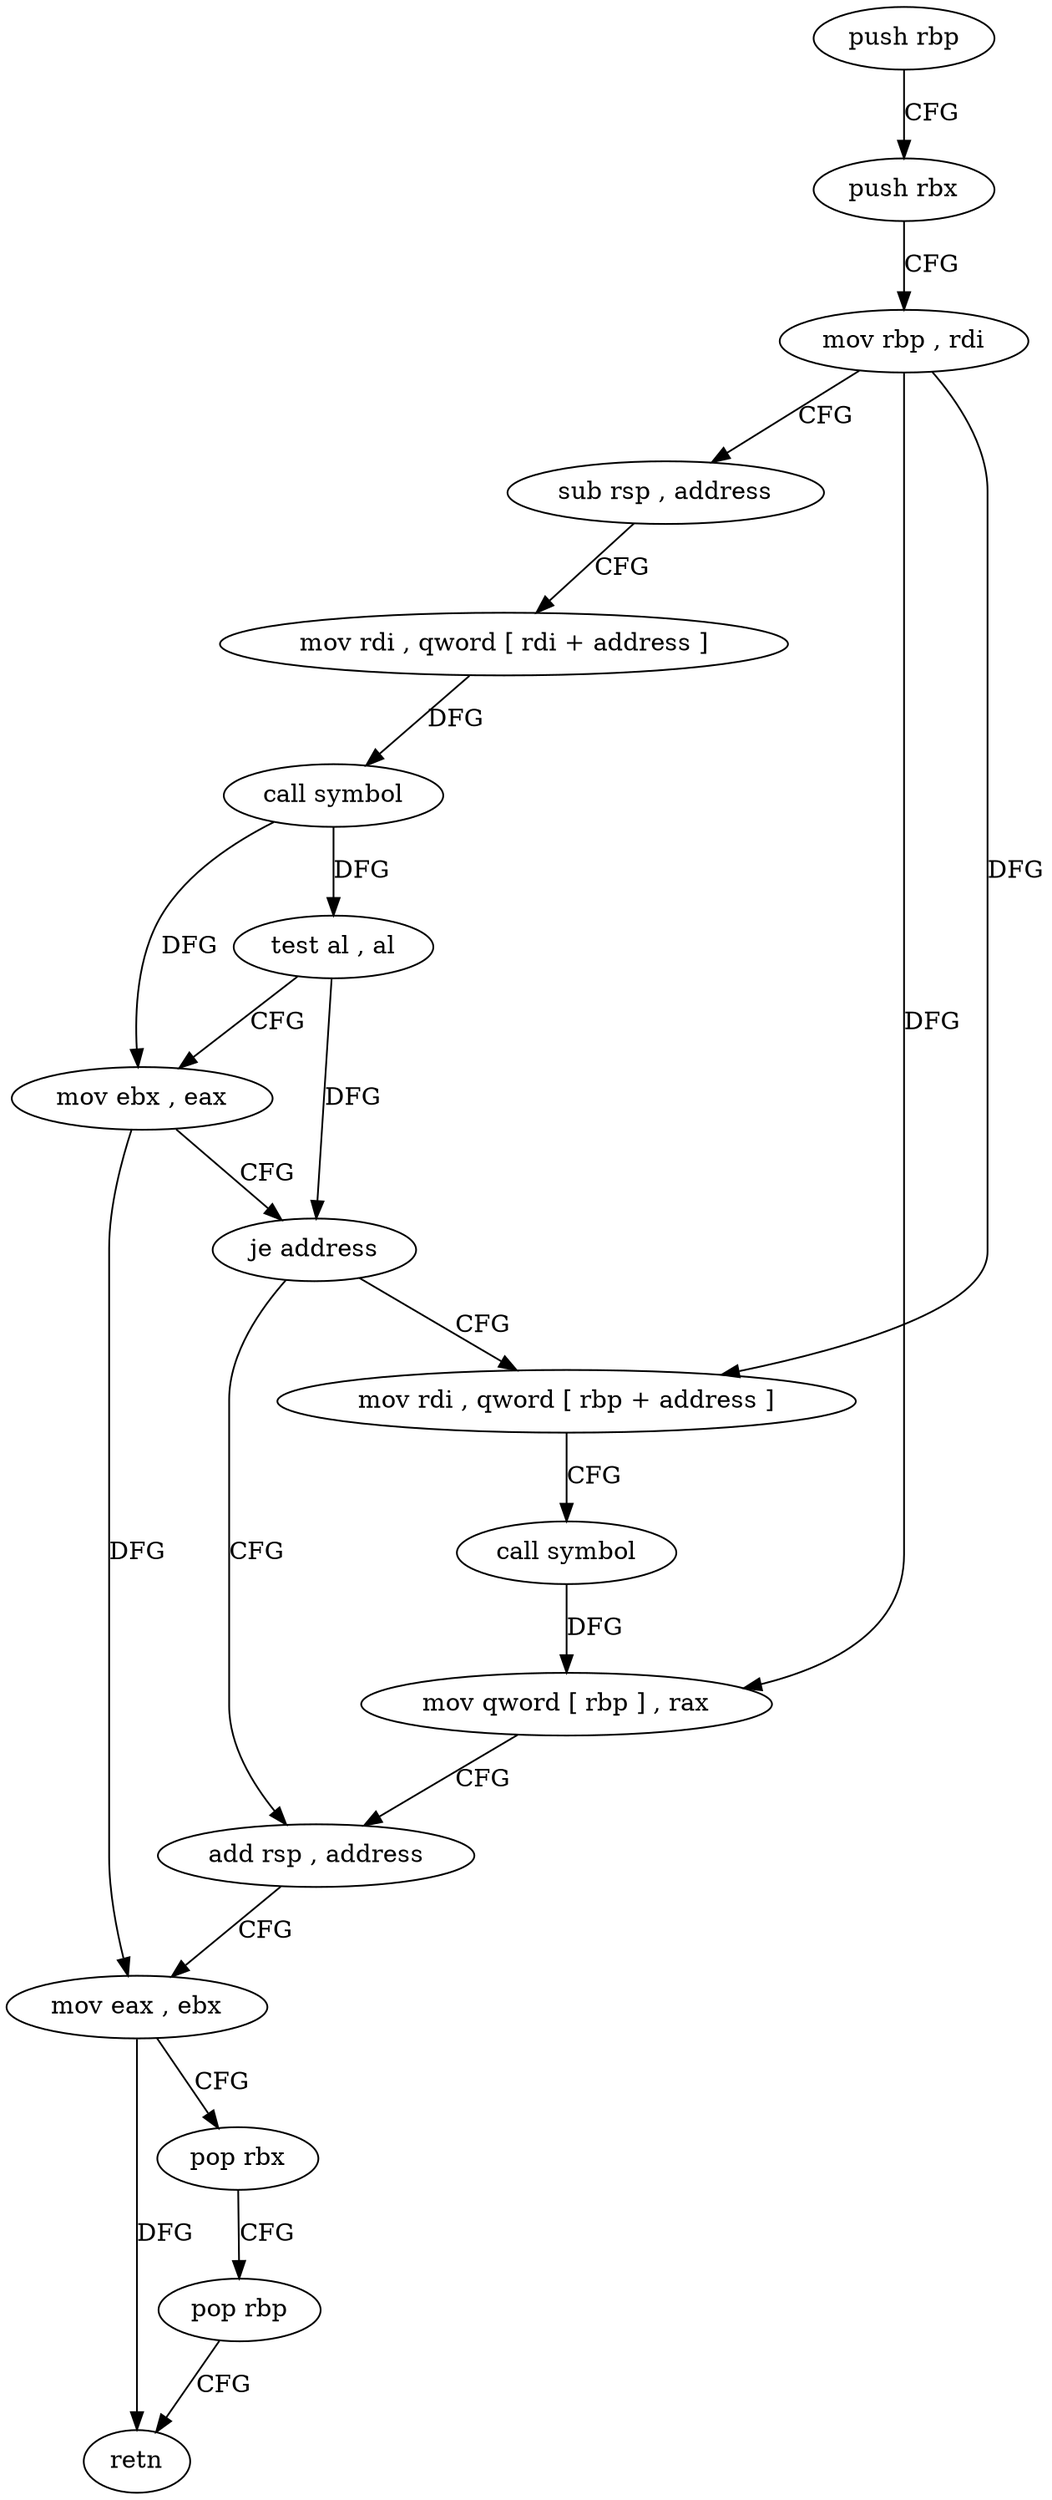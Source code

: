 digraph "func" {
"142576" [label = "push rbp" ]
"142577" [label = "push rbx" ]
"142578" [label = "mov rbp , rdi" ]
"142581" [label = "sub rsp , address" ]
"142585" [label = "mov rdi , qword [ rdi + address ]" ]
"142589" [label = "call symbol" ]
"142594" [label = "test al , al" ]
"142596" [label = "mov ebx , eax" ]
"142598" [label = "je address" ]
"142613" [label = "add rsp , address" ]
"142600" [label = "mov rdi , qword [ rbp + address ]" ]
"142617" [label = "mov eax , ebx" ]
"142619" [label = "pop rbx" ]
"142620" [label = "pop rbp" ]
"142621" [label = "retn" ]
"142604" [label = "call symbol" ]
"142609" [label = "mov qword [ rbp ] , rax" ]
"142576" -> "142577" [ label = "CFG" ]
"142577" -> "142578" [ label = "CFG" ]
"142578" -> "142581" [ label = "CFG" ]
"142578" -> "142600" [ label = "DFG" ]
"142578" -> "142609" [ label = "DFG" ]
"142581" -> "142585" [ label = "CFG" ]
"142585" -> "142589" [ label = "DFG" ]
"142589" -> "142594" [ label = "DFG" ]
"142589" -> "142596" [ label = "DFG" ]
"142594" -> "142596" [ label = "CFG" ]
"142594" -> "142598" [ label = "DFG" ]
"142596" -> "142598" [ label = "CFG" ]
"142596" -> "142617" [ label = "DFG" ]
"142598" -> "142613" [ label = "CFG" ]
"142598" -> "142600" [ label = "CFG" ]
"142613" -> "142617" [ label = "CFG" ]
"142600" -> "142604" [ label = "CFG" ]
"142617" -> "142619" [ label = "CFG" ]
"142617" -> "142621" [ label = "DFG" ]
"142619" -> "142620" [ label = "CFG" ]
"142620" -> "142621" [ label = "CFG" ]
"142604" -> "142609" [ label = "DFG" ]
"142609" -> "142613" [ label = "CFG" ]
}
